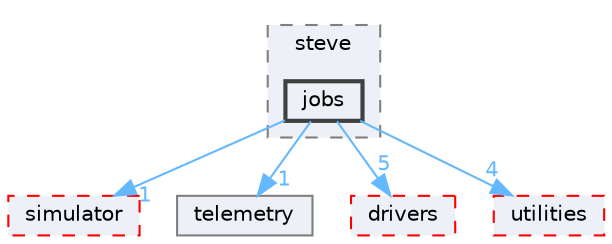 digraph "jobs"
{
 // INTERACTIVE_SVG=YES
 // LATEX_PDF_SIZE
  bgcolor="transparent";
  edge [fontname=Helvetica,fontsize=10,labelfontname=Helvetica,labelfontsize=10];
  node [fontname=Helvetica,fontsize=10,shape=box,height=0.2,width=0.4];
  compound=true
  subgraph clusterdir_43eaeccdd6b29c571d9022b0dcb8cd4e {
    graph [ bgcolor="#edf0f7", pencolor="grey50", label="steve", fontname=Helvetica,fontsize=10 style="filled,dashed", URL="dir_43eaeccdd6b29c571d9022b0dcb8cd4e.html",tooltip=""]
  dir_0b0cd054621bf98679e798cf173a51bc [label="jobs", fillcolor="#edf0f7", color="grey25", style="filled,bold", URL="dir_0b0cd054621bf98679e798cf173a51bc.html",tooltip=""];
  }
  dir_420f87287d5a5fc6f35b7971ed84ed3f [label="simulator", fillcolor="#edf0f7", color="red", style="filled,dashed", URL="dir_420f87287d5a5fc6f35b7971ed84ed3f.html",tooltip=""];
  dir_4f57e902f0118f67b10044df4be31d1c [label="telemetry", fillcolor="#edf0f7", color="grey50", style="filled", URL="dir_4f57e902f0118f67b10044df4be31d1c.html",tooltip=""];
  dir_ce9acbebd20a964a9fb527ea0a00b86e [label="drivers", fillcolor="#edf0f7", color="red", style="filled,dashed", URL="dir_ce9acbebd20a964a9fb527ea0a00b86e.html",tooltip=""];
  dir_f18bcf57bbcb015d680a06f545708a64 [label="utilities", fillcolor="#edf0f7", color="red", style="filled,dashed", URL="dir_f18bcf57bbcb015d680a06f545708a64.html",tooltip=""];
  dir_0b0cd054621bf98679e798cf173a51bc->dir_420f87287d5a5fc6f35b7971ed84ed3f [headlabel="1", labeldistance=1.5 headhref="dir_000012_000021.html" href="dir_000012_000021.html" color="steelblue1" fontcolor="steelblue1"];
  dir_0b0cd054621bf98679e798cf173a51bc->dir_4f57e902f0118f67b10044df4be31d1c [headlabel="1", labeldistance=1.5 headhref="dir_000012_000030.html" href="dir_000012_000030.html" color="steelblue1" fontcolor="steelblue1"];
  dir_0b0cd054621bf98679e798cf173a51bc->dir_ce9acbebd20a964a9fb527ea0a00b86e [headlabel="5", labeldistance=1.5 headhref="dir_000012_000003.html" href="dir_000012_000003.html" color="steelblue1" fontcolor="steelblue1"];
  dir_0b0cd054621bf98679e798cf173a51bc->dir_f18bcf57bbcb015d680a06f545708a64 [headlabel="4", labeldistance=1.5 headhref="dir_000012_000034.html" href="dir_000012_000034.html" color="steelblue1" fontcolor="steelblue1"];
}
